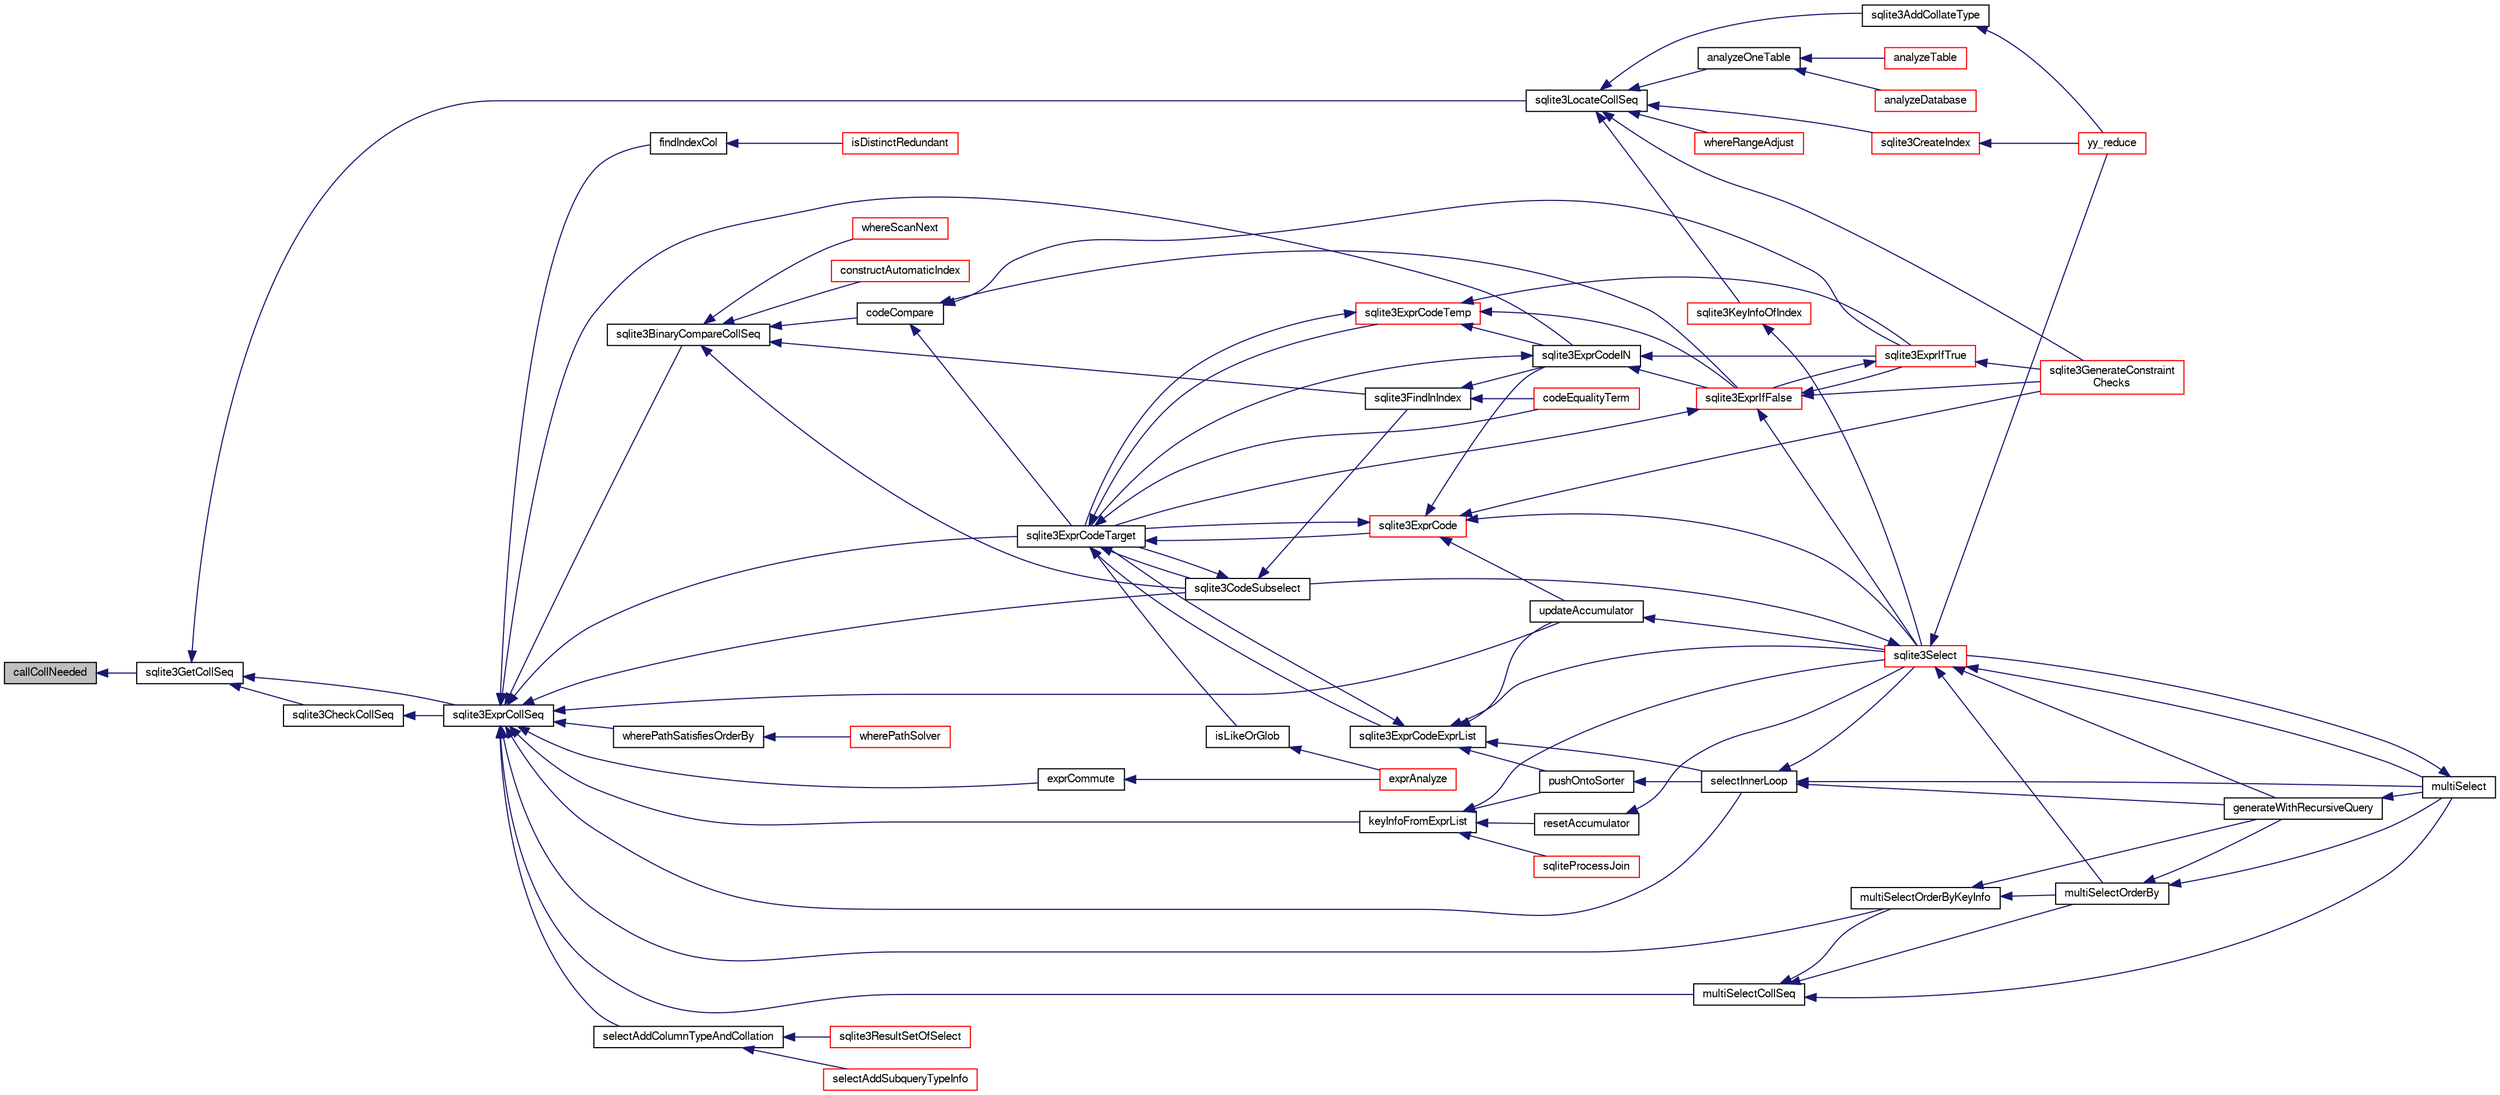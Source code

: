 digraph "callCollNeeded"
{
  edge [fontname="FreeSans",fontsize="10",labelfontname="FreeSans",labelfontsize="10"];
  node [fontname="FreeSans",fontsize="10",shape=record];
  rankdir="LR";
  Node34075 [label="callCollNeeded",height=0.2,width=0.4,color="black", fillcolor="grey75", style="filled", fontcolor="black"];
  Node34075 -> Node34076 [dir="back",color="midnightblue",fontsize="10",style="solid",fontname="FreeSans"];
  Node34076 [label="sqlite3GetCollSeq",height=0.2,width=0.4,color="black", fillcolor="white", style="filled",URL="$sqlite3_8c.html#a4ed2e10e20f9616894d068c6c73c3134"];
  Node34076 -> Node34077 [dir="back",color="midnightblue",fontsize="10",style="solid",fontname="FreeSans"];
  Node34077 [label="sqlite3ExprCollSeq",height=0.2,width=0.4,color="black", fillcolor="white", style="filled",URL="$sqlite3_8c.html#af36e271ed5ce13d4f2d088a766529574"];
  Node34077 -> Node34078 [dir="back",color="midnightblue",fontsize="10",style="solid",fontname="FreeSans"];
  Node34078 [label="sqlite3BinaryCompareCollSeq",height=0.2,width=0.4,color="black", fillcolor="white", style="filled",URL="$sqlite3_8c.html#ad736cef22bdf857cc89b9411ffca6af6"];
  Node34078 -> Node34079 [dir="back",color="midnightblue",fontsize="10",style="solid",fontname="FreeSans"];
  Node34079 [label="codeCompare",height=0.2,width=0.4,color="black", fillcolor="white", style="filled",URL="$sqlite3_8c.html#a8cca26a71db22ffabf292736aefd31a9"];
  Node34079 -> Node34080 [dir="back",color="midnightblue",fontsize="10",style="solid",fontname="FreeSans"];
  Node34080 [label="sqlite3ExprCodeTarget",height=0.2,width=0.4,color="black", fillcolor="white", style="filled",URL="$sqlite3_8c.html#a4f308397a0a3ed299ed31aaa1ae2a293"];
  Node34080 -> Node34081 [dir="back",color="midnightblue",fontsize="10",style="solid",fontname="FreeSans"];
  Node34081 [label="sqlite3CodeSubselect",height=0.2,width=0.4,color="black", fillcolor="white", style="filled",URL="$sqlite3_8c.html#aa69b46d2204a1d1b110107a1be12ee0c"];
  Node34081 -> Node34082 [dir="back",color="midnightblue",fontsize="10",style="solid",fontname="FreeSans"];
  Node34082 [label="sqlite3FindInIndex",height=0.2,width=0.4,color="black", fillcolor="white", style="filled",URL="$sqlite3_8c.html#af7d8c56ab0231f44bb5f87b3fafeffb2"];
  Node34082 -> Node34083 [dir="back",color="midnightblue",fontsize="10",style="solid",fontname="FreeSans"];
  Node34083 [label="sqlite3ExprCodeIN",height=0.2,width=0.4,color="black", fillcolor="white", style="filled",URL="$sqlite3_8c.html#ad9cf4f5b5ffb90c24a4a0900c8626193"];
  Node34083 -> Node34080 [dir="back",color="midnightblue",fontsize="10",style="solid",fontname="FreeSans"];
  Node34083 -> Node34084 [dir="back",color="midnightblue",fontsize="10",style="solid",fontname="FreeSans"];
  Node34084 [label="sqlite3ExprIfTrue",height=0.2,width=0.4,color="red", fillcolor="white", style="filled",URL="$sqlite3_8c.html#ad93a55237c23e1b743ab1f59df1a1444"];
  Node34084 -> Node34086 [dir="back",color="midnightblue",fontsize="10",style="solid",fontname="FreeSans"];
  Node34086 [label="sqlite3ExprIfFalse",height=0.2,width=0.4,color="red", fillcolor="white", style="filled",URL="$sqlite3_8c.html#af97ecccb5d56e321e118414b08f65b71"];
  Node34086 -> Node34080 [dir="back",color="midnightblue",fontsize="10",style="solid",fontname="FreeSans"];
  Node34086 -> Node34084 [dir="back",color="midnightblue",fontsize="10",style="solid",fontname="FreeSans"];
  Node34086 -> Node34113 [dir="back",color="midnightblue",fontsize="10",style="solid",fontname="FreeSans"];
  Node34113 [label="sqlite3GenerateConstraint\lChecks",height=0.2,width=0.4,color="red", fillcolor="white", style="filled",URL="$sqlite3_8c.html#aef639c1e6a0c0a67ca6e7690ad931bd2"];
  Node34086 -> Node34119 [dir="back",color="midnightblue",fontsize="10",style="solid",fontname="FreeSans"];
  Node34119 [label="sqlite3Select",height=0.2,width=0.4,color="red", fillcolor="white", style="filled",URL="$sqlite3_8c.html#a2465ee8c956209ba4b272477b7c21a45"];
  Node34119 -> Node34081 [dir="back",color="midnightblue",fontsize="10",style="solid",fontname="FreeSans"];
  Node34119 -> Node34121 [dir="back",color="midnightblue",fontsize="10",style="solid",fontname="FreeSans"];
  Node34121 [label="generateWithRecursiveQuery",height=0.2,width=0.4,color="black", fillcolor="white", style="filled",URL="$sqlite3_8c.html#ade2c3663fa9c3b9676507984b9483942"];
  Node34121 -> Node34122 [dir="back",color="midnightblue",fontsize="10",style="solid",fontname="FreeSans"];
  Node34122 [label="multiSelect",height=0.2,width=0.4,color="black", fillcolor="white", style="filled",URL="$sqlite3_8c.html#a6456c61f3d9b2389738753cedfa24fa7"];
  Node34122 -> Node34119 [dir="back",color="midnightblue",fontsize="10",style="solid",fontname="FreeSans"];
  Node34119 -> Node34122 [dir="back",color="midnightblue",fontsize="10",style="solid",fontname="FreeSans"];
  Node34119 -> Node34123 [dir="back",color="midnightblue",fontsize="10",style="solid",fontname="FreeSans"];
  Node34123 [label="multiSelectOrderBy",height=0.2,width=0.4,color="black", fillcolor="white", style="filled",URL="$sqlite3_8c.html#afcdb8488c6f4dfdadaf9f04bca35b808"];
  Node34123 -> Node34121 [dir="back",color="midnightblue",fontsize="10",style="solid",fontname="FreeSans"];
  Node34123 -> Node34122 [dir="back",color="midnightblue",fontsize="10",style="solid",fontname="FreeSans"];
  Node34119 -> Node34091 [dir="back",color="midnightblue",fontsize="10",style="solid",fontname="FreeSans"];
  Node34091 [label="yy_reduce",height=0.2,width=0.4,color="red", fillcolor="white", style="filled",URL="$sqlite3_8c.html#a7c419a9b25711c666a9a2449ef377f14"];
  Node34084 -> Node34113 [dir="back",color="midnightblue",fontsize="10",style="solid",fontname="FreeSans"];
  Node34083 -> Node34086 [dir="back",color="midnightblue",fontsize="10",style="solid",fontname="FreeSans"];
  Node34082 -> Node34126 [dir="back",color="midnightblue",fontsize="10",style="solid",fontname="FreeSans"];
  Node34126 [label="codeEqualityTerm",height=0.2,width=0.4,color="red", fillcolor="white", style="filled",URL="$sqlite3_8c.html#ad88a57073f031452c9843e97f15acc47"];
  Node34081 -> Node34080 [dir="back",color="midnightblue",fontsize="10",style="solid",fontname="FreeSans"];
  Node34080 -> Node34128 [dir="back",color="midnightblue",fontsize="10",style="solid",fontname="FreeSans"];
  Node34128 [label="sqlite3ExprCodeTemp",height=0.2,width=0.4,color="red", fillcolor="white", style="filled",URL="$sqlite3_8c.html#a3bc5c1ccb3c5851847e2aeb4a84ae1fc"];
  Node34128 -> Node34083 [dir="back",color="midnightblue",fontsize="10",style="solid",fontname="FreeSans"];
  Node34128 -> Node34080 [dir="back",color="midnightblue",fontsize="10",style="solid",fontname="FreeSans"];
  Node34128 -> Node34084 [dir="back",color="midnightblue",fontsize="10",style="solid",fontname="FreeSans"];
  Node34128 -> Node34086 [dir="back",color="midnightblue",fontsize="10",style="solid",fontname="FreeSans"];
  Node34080 -> Node34129 [dir="back",color="midnightblue",fontsize="10",style="solid",fontname="FreeSans"];
  Node34129 [label="sqlite3ExprCode",height=0.2,width=0.4,color="red", fillcolor="white", style="filled",URL="$sqlite3_8c.html#a75f270fb0b111b86924cca4ea507b417"];
  Node34129 -> Node34083 [dir="back",color="midnightblue",fontsize="10",style="solid",fontname="FreeSans"];
  Node34129 -> Node34080 [dir="back",color="midnightblue",fontsize="10",style="solid",fontname="FreeSans"];
  Node34129 -> Node34113 [dir="back",color="midnightblue",fontsize="10",style="solid",fontname="FreeSans"];
  Node34129 -> Node34137 [dir="back",color="midnightblue",fontsize="10",style="solid",fontname="FreeSans"];
  Node34137 [label="updateAccumulator",height=0.2,width=0.4,color="black", fillcolor="white", style="filled",URL="$sqlite3_8c.html#a1681660dd3ecd50c8727d6e56a537bd9"];
  Node34137 -> Node34119 [dir="back",color="midnightblue",fontsize="10",style="solid",fontname="FreeSans"];
  Node34129 -> Node34119 [dir="back",color="midnightblue",fontsize="10",style="solid",fontname="FreeSans"];
  Node34080 -> Node34138 [dir="back",color="midnightblue",fontsize="10",style="solid",fontname="FreeSans"];
  Node34138 [label="sqlite3ExprCodeExprList",height=0.2,width=0.4,color="black", fillcolor="white", style="filled",URL="$sqlite3_8c.html#a05b2b3dc3de7565de24eb3a2ff4e9566"];
  Node34138 -> Node34080 [dir="back",color="midnightblue",fontsize="10",style="solid",fontname="FreeSans"];
  Node34138 -> Node34139 [dir="back",color="midnightblue",fontsize="10",style="solid",fontname="FreeSans"];
  Node34139 [label="pushOntoSorter",height=0.2,width=0.4,color="black", fillcolor="white", style="filled",URL="$sqlite3_8c.html#a4555397beb584a386e7739cf022a6651"];
  Node34139 -> Node34140 [dir="back",color="midnightblue",fontsize="10",style="solid",fontname="FreeSans"];
  Node34140 [label="selectInnerLoop",height=0.2,width=0.4,color="black", fillcolor="white", style="filled",URL="$sqlite3_8c.html#ababe0933661ebe67eb0e6074bb1fd411"];
  Node34140 -> Node34121 [dir="back",color="midnightblue",fontsize="10",style="solid",fontname="FreeSans"];
  Node34140 -> Node34122 [dir="back",color="midnightblue",fontsize="10",style="solid",fontname="FreeSans"];
  Node34140 -> Node34119 [dir="back",color="midnightblue",fontsize="10",style="solid",fontname="FreeSans"];
  Node34138 -> Node34140 [dir="back",color="midnightblue",fontsize="10",style="solid",fontname="FreeSans"];
  Node34138 -> Node34137 [dir="back",color="midnightblue",fontsize="10",style="solid",fontname="FreeSans"];
  Node34138 -> Node34119 [dir="back",color="midnightblue",fontsize="10",style="solid",fontname="FreeSans"];
  Node34080 -> Node34141 [dir="back",color="midnightblue",fontsize="10",style="solid",fontname="FreeSans"];
  Node34141 [label="isLikeOrGlob",height=0.2,width=0.4,color="black", fillcolor="white", style="filled",URL="$sqlite3_8c.html#a6c38e495198bf8976f68d1a6ebd74a50"];
  Node34141 -> Node34142 [dir="back",color="midnightblue",fontsize="10",style="solid",fontname="FreeSans"];
  Node34142 [label="exprAnalyze",height=0.2,width=0.4,color="red", fillcolor="white", style="filled",URL="$sqlite3_8c.html#acb10e48c9a4184a4edd9bfd5b14ad0b7"];
  Node34080 -> Node34126 [dir="back",color="midnightblue",fontsize="10",style="solid",fontname="FreeSans"];
  Node34079 -> Node34084 [dir="back",color="midnightblue",fontsize="10",style="solid",fontname="FreeSans"];
  Node34079 -> Node34086 [dir="back",color="midnightblue",fontsize="10",style="solid",fontname="FreeSans"];
  Node34078 -> Node34082 [dir="back",color="midnightblue",fontsize="10",style="solid",fontname="FreeSans"];
  Node34078 -> Node34081 [dir="back",color="midnightblue",fontsize="10",style="solid",fontname="FreeSans"];
  Node34078 -> Node34150 [dir="back",color="midnightblue",fontsize="10",style="solid",fontname="FreeSans"];
  Node34150 [label="whereScanNext",height=0.2,width=0.4,color="red", fillcolor="white", style="filled",URL="$sqlite3_8c.html#a9e9c2943f8e78b0d225912d165bdaee2"];
  Node34078 -> Node34115 [dir="back",color="midnightblue",fontsize="10",style="solid",fontname="FreeSans"];
  Node34115 [label="constructAutomaticIndex",height=0.2,width=0.4,color="red", fillcolor="white", style="filled",URL="$sqlite3_8c.html#aad43d38bc718f4c8e8d0dd8f33ed526f"];
  Node34077 -> Node34081 [dir="back",color="midnightblue",fontsize="10",style="solid",fontname="FreeSans"];
  Node34077 -> Node34083 [dir="back",color="midnightblue",fontsize="10",style="solid",fontname="FreeSans"];
  Node34077 -> Node34080 [dir="back",color="midnightblue",fontsize="10",style="solid",fontname="FreeSans"];
  Node34077 -> Node34140 [dir="back",color="midnightblue",fontsize="10",style="solid",fontname="FreeSans"];
  Node34077 -> Node34156 [dir="back",color="midnightblue",fontsize="10",style="solid",fontname="FreeSans"];
  Node34156 [label="keyInfoFromExprList",height=0.2,width=0.4,color="black", fillcolor="white", style="filled",URL="$sqlite3_8c.html#a68913ccee48e2f0a6d5161eda353c2ac"];
  Node34156 -> Node34157 [dir="back",color="midnightblue",fontsize="10",style="solid",fontname="FreeSans"];
  Node34157 [label="sqliteProcessJoin",height=0.2,width=0.4,color="red", fillcolor="white", style="filled",URL="$sqlite3_8c.html#a4c90acd601941efc455f7b09a7f9d6a9"];
  Node34156 -> Node34139 [dir="back",color="midnightblue",fontsize="10",style="solid",fontname="FreeSans"];
  Node34156 -> Node34172 [dir="back",color="midnightblue",fontsize="10",style="solid",fontname="FreeSans"];
  Node34172 [label="resetAccumulator",height=0.2,width=0.4,color="black", fillcolor="white", style="filled",URL="$sqlite3_8c.html#aaaebef1047a9d25a999511df2be67151"];
  Node34172 -> Node34119 [dir="back",color="midnightblue",fontsize="10",style="solid",fontname="FreeSans"];
  Node34156 -> Node34119 [dir="back",color="midnightblue",fontsize="10",style="solid",fontname="FreeSans"];
  Node34077 -> Node34173 [dir="back",color="midnightblue",fontsize="10",style="solid",fontname="FreeSans"];
  Node34173 [label="selectAddColumnTypeAndCollation",height=0.2,width=0.4,color="black", fillcolor="white", style="filled",URL="$sqlite3_8c.html#af0d3e812ed68a0aabcc6cfeeb0ac523f"];
  Node34173 -> Node34169 [dir="back",color="midnightblue",fontsize="10",style="solid",fontname="FreeSans"];
  Node34169 [label="sqlite3ResultSetOfSelect",height=0.2,width=0.4,color="red", fillcolor="white", style="filled",URL="$sqlite3_8c.html#ade35a86757654a36498d74152aa2fda8"];
  Node34173 -> Node34174 [dir="back",color="midnightblue",fontsize="10",style="solid",fontname="FreeSans"];
  Node34174 [label="selectAddSubqueryTypeInfo",height=0.2,width=0.4,color="red", fillcolor="white", style="filled",URL="$sqlite3_8c.html#aa50a80693ae7262c2befdf1c0980a0a1"];
  Node34077 -> Node34176 [dir="back",color="midnightblue",fontsize="10",style="solid",fontname="FreeSans"];
  Node34176 [label="multiSelectCollSeq",height=0.2,width=0.4,color="black", fillcolor="white", style="filled",URL="$sqlite3_8c.html#aea93d5ccdcad653afbabba9a4b1ae3d8"];
  Node34176 -> Node34177 [dir="back",color="midnightblue",fontsize="10",style="solid",fontname="FreeSans"];
  Node34177 [label="multiSelectOrderByKeyInfo",height=0.2,width=0.4,color="black", fillcolor="white", style="filled",URL="$sqlite3_8c.html#a3b58e0e1740b5e4d4cbc8322541d4de8"];
  Node34177 -> Node34121 [dir="back",color="midnightblue",fontsize="10",style="solid",fontname="FreeSans"];
  Node34177 -> Node34123 [dir="back",color="midnightblue",fontsize="10",style="solid",fontname="FreeSans"];
  Node34176 -> Node34122 [dir="back",color="midnightblue",fontsize="10",style="solid",fontname="FreeSans"];
  Node34176 -> Node34123 [dir="back",color="midnightblue",fontsize="10",style="solid",fontname="FreeSans"];
  Node34077 -> Node34177 [dir="back",color="midnightblue",fontsize="10",style="solid",fontname="FreeSans"];
  Node34077 -> Node34137 [dir="back",color="midnightblue",fontsize="10",style="solid",fontname="FreeSans"];
  Node34077 -> Node34178 [dir="back",color="midnightblue",fontsize="10",style="solid",fontname="FreeSans"];
  Node34178 [label="exprCommute",height=0.2,width=0.4,color="black", fillcolor="white", style="filled",URL="$sqlite3_8c.html#ab6bc22735005ef5fc9bd51cd269f54be"];
  Node34178 -> Node34142 [dir="back",color="midnightblue",fontsize="10",style="solid",fontname="FreeSans"];
  Node34077 -> Node34179 [dir="back",color="midnightblue",fontsize="10",style="solid",fontname="FreeSans"];
  Node34179 [label="findIndexCol",height=0.2,width=0.4,color="black", fillcolor="white", style="filled",URL="$sqlite3_8c.html#a6ac4261eecc9cc8a410b6168f911893f"];
  Node34179 -> Node34144 [dir="back",color="midnightblue",fontsize="10",style="solid",fontname="FreeSans"];
  Node34144 [label="isDistinctRedundant",height=0.2,width=0.4,color="red", fillcolor="white", style="filled",URL="$sqlite3_8c.html#acfc2ade61d376596f173a8f70fea379b"];
  Node34077 -> Node34145 [dir="back",color="midnightblue",fontsize="10",style="solid",fontname="FreeSans"];
  Node34145 [label="wherePathSatisfiesOrderBy",height=0.2,width=0.4,color="black", fillcolor="white", style="filled",URL="$sqlite3_8c.html#a0d0fdea0c17942906bcb742c15cf8861"];
  Node34145 -> Node34146 [dir="back",color="midnightblue",fontsize="10",style="solid",fontname="FreeSans"];
  Node34146 [label="wherePathSolver",height=0.2,width=0.4,color="red", fillcolor="white", style="filled",URL="$sqlite3_8c.html#aebc15a04540468c220b31d00e9b29fe6"];
  Node34076 -> Node34180 [dir="back",color="midnightblue",fontsize="10",style="solid",fontname="FreeSans"];
  Node34180 [label="sqlite3LocateCollSeq",height=0.2,width=0.4,color="black", fillcolor="white", style="filled",URL="$sqlite3_8c.html#a7dda1703fcf97a8e9a556697976c90af"];
  Node34180 -> Node34181 [dir="back",color="midnightblue",fontsize="10",style="solid",fontname="FreeSans"];
  Node34181 [label="analyzeOneTable",height=0.2,width=0.4,color="black", fillcolor="white", style="filled",URL="$sqlite3_8c.html#a31d4182bf855943a5d0526dbb4987803"];
  Node34181 -> Node34182 [dir="back",color="midnightblue",fontsize="10",style="solid",fontname="FreeSans"];
  Node34182 [label="analyzeDatabase",height=0.2,width=0.4,color="red", fillcolor="white", style="filled",URL="$sqlite3_8c.html#a19f2a630f42aaa010d1b47b81f8cea18"];
  Node34181 -> Node34184 [dir="back",color="midnightblue",fontsize="10",style="solid",fontname="FreeSans"];
  Node34184 [label="analyzeTable",height=0.2,width=0.4,color="red", fillcolor="white", style="filled",URL="$sqlite3_8c.html#a85f18bcf2d42d5d6ae3033b0c49144b6"];
  Node34180 -> Node34185 [dir="back",color="midnightblue",fontsize="10",style="solid",fontname="FreeSans"];
  Node34185 [label="sqlite3AddCollateType",height=0.2,width=0.4,color="black", fillcolor="white", style="filled",URL="$sqlite3_8c.html#a1d1050da70a11a603b6a4592585e4b54"];
  Node34185 -> Node34091 [dir="back",color="midnightblue",fontsize="10",style="solid",fontname="FreeSans"];
  Node34180 -> Node34089 [dir="back",color="midnightblue",fontsize="10",style="solid",fontname="FreeSans"];
  Node34089 [label="sqlite3CreateIndex",height=0.2,width=0.4,color="red", fillcolor="white", style="filled",URL="$sqlite3_8c.html#a8dbe5e590ab6c58a8c45f34f7c81e825"];
  Node34089 -> Node34091 [dir="back",color="midnightblue",fontsize="10",style="solid",fontname="FreeSans"];
  Node34180 -> Node34186 [dir="back",color="midnightblue",fontsize="10",style="solid",fontname="FreeSans"];
  Node34186 [label="sqlite3KeyInfoOfIndex",height=0.2,width=0.4,color="red", fillcolor="white", style="filled",URL="$sqlite3_8c.html#a7b4298fb8e674075dbe680baae5f451b"];
  Node34186 -> Node34119 [dir="back",color="midnightblue",fontsize="10",style="solid",fontname="FreeSans"];
  Node34180 -> Node34113 [dir="back",color="midnightblue",fontsize="10",style="solid",fontname="FreeSans"];
  Node34180 -> Node34201 [dir="back",color="midnightblue",fontsize="10",style="solid",fontname="FreeSans"];
  Node34201 [label="whereRangeAdjust",height=0.2,width=0.4,color="red", fillcolor="white", style="filled",URL="$sqlite3_8c.html#a1b94c28528c76286e51c1211e9c7ca9e"];
  Node34076 -> Node34203 [dir="back",color="midnightblue",fontsize="10",style="solid",fontname="FreeSans"];
  Node34203 [label="sqlite3CheckCollSeq",height=0.2,width=0.4,color="black", fillcolor="white", style="filled",URL="$sqlite3_8c.html#aaf12fc8e392ea73879ac89207623d813"];
  Node34203 -> Node34077 [dir="back",color="midnightblue",fontsize="10",style="solid",fontname="FreeSans"];
}
